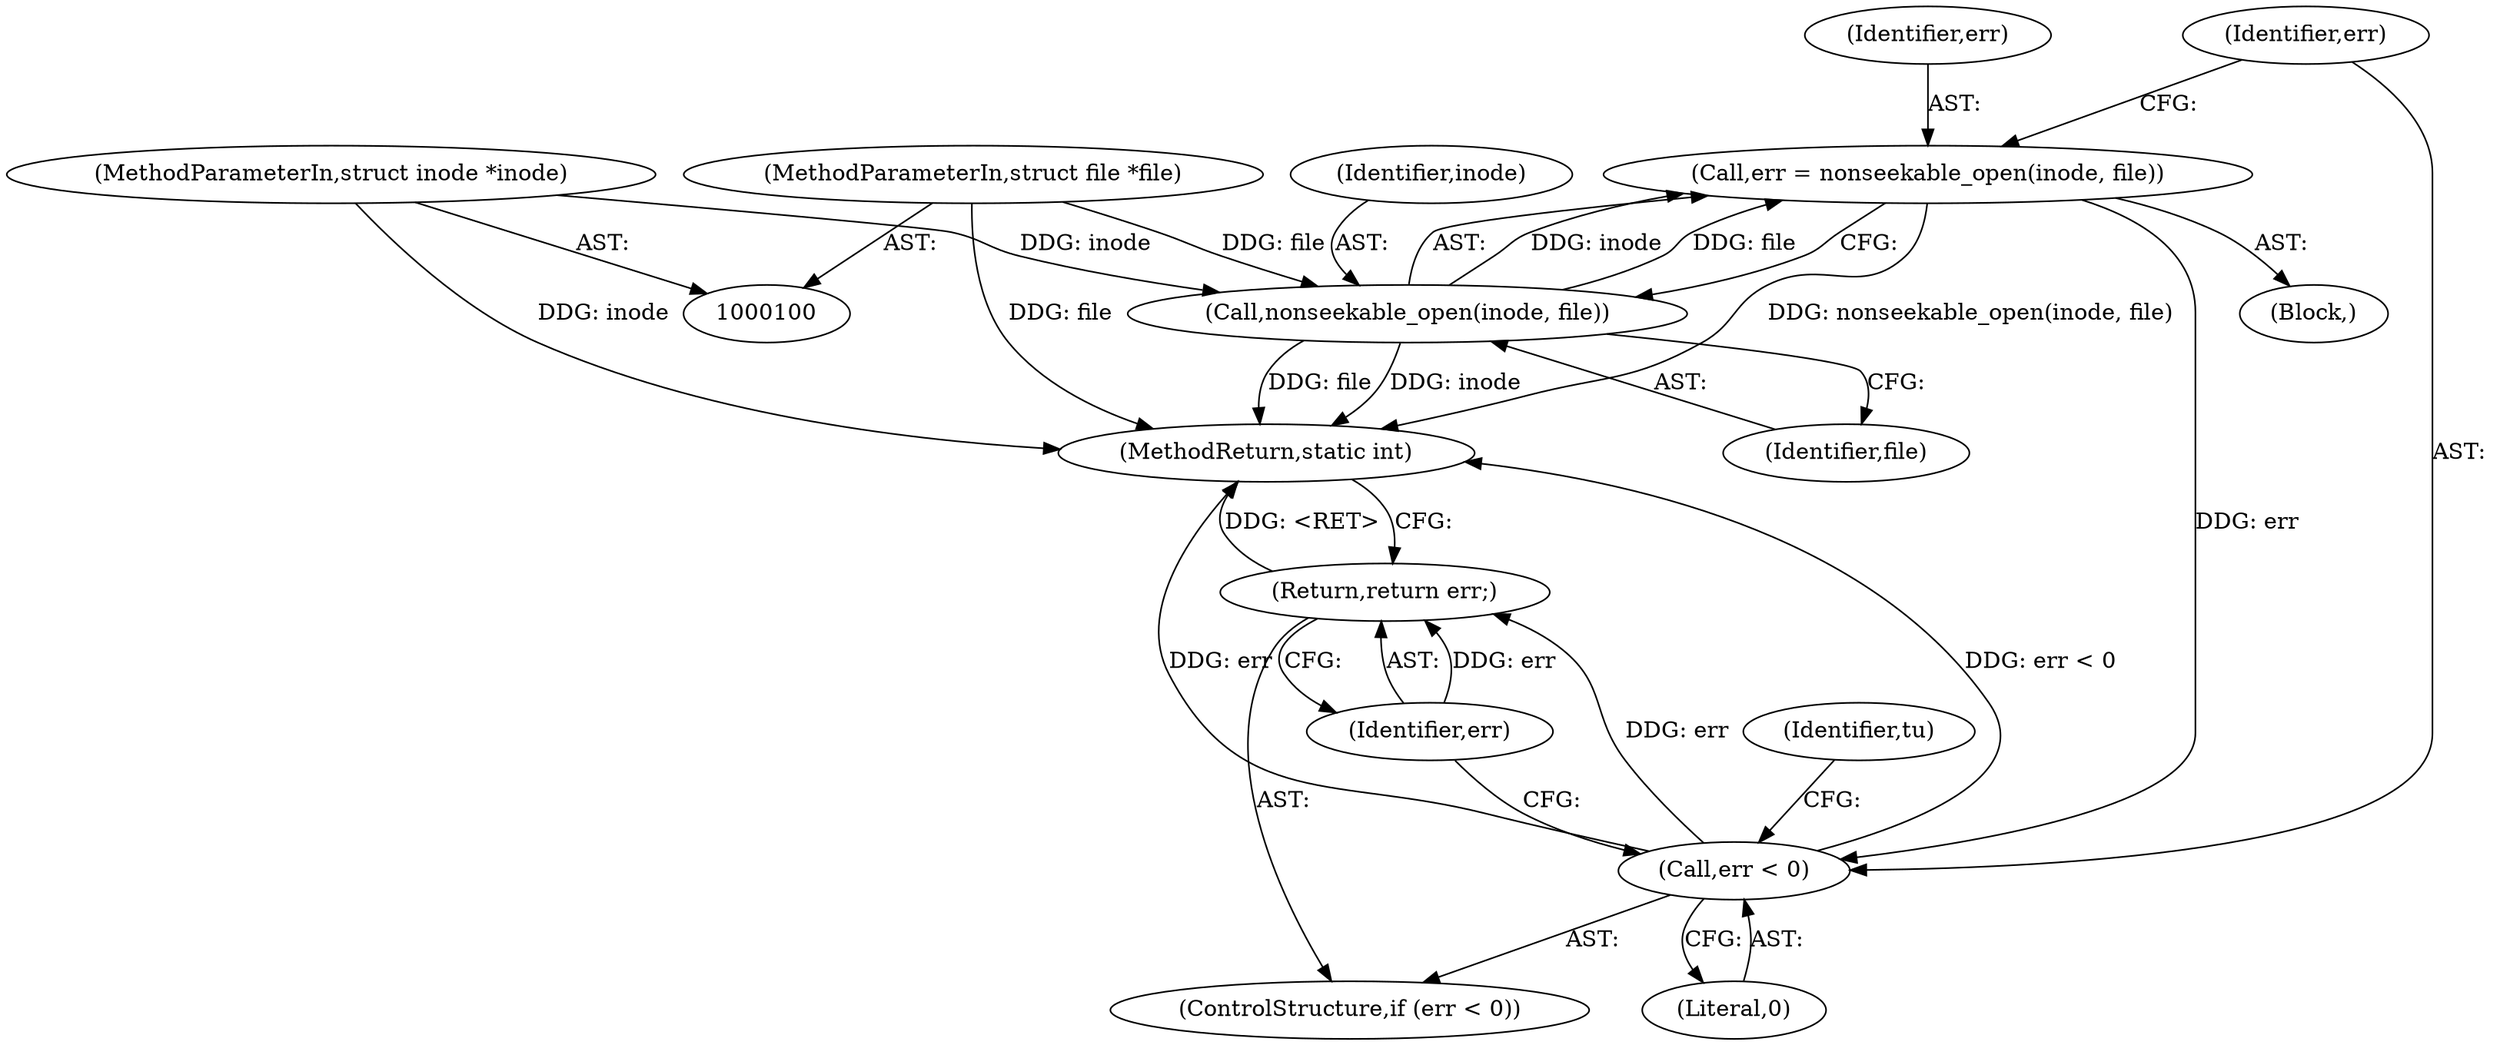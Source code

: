 digraph "0_linux_af368027a49a751d6ff4ee9e3f9961f35bb4fede_0@API" {
"1000106" [label="(Call,err = nonseekable_open(inode, file))"];
"1000108" [label="(Call,nonseekable_open(inode, file))"];
"1000101" [label="(MethodParameterIn,struct inode *inode)"];
"1000102" [label="(MethodParameterIn,struct file *file)"];
"1000112" [label="(Call,err < 0)"];
"1000115" [label="(Return,return err;)"];
"1000109" [label="(Identifier,inode)"];
"1000113" [label="(Identifier,err)"];
"1000101" [label="(MethodParameterIn,struct inode *inode)"];
"1000111" [label="(ControlStructure,if (err < 0))"];
"1000115" [label="(Return,return err;)"];
"1000118" [label="(Identifier,tu)"];
"1000110" [label="(Identifier,file)"];
"1000102" [label="(MethodParameterIn,struct file *file)"];
"1000108" [label="(Call,nonseekable_open(inode, file))"];
"1000112" [label="(Call,err < 0)"];
"1000103" [label="(Block,)"];
"1000187" [label="(MethodReturn,static int)"];
"1000106" [label="(Call,err = nonseekable_open(inode, file))"];
"1000116" [label="(Identifier,err)"];
"1000114" [label="(Literal,0)"];
"1000107" [label="(Identifier,err)"];
"1000106" -> "1000103"  [label="AST: "];
"1000106" -> "1000108"  [label="CFG: "];
"1000107" -> "1000106"  [label="AST: "];
"1000108" -> "1000106"  [label="AST: "];
"1000113" -> "1000106"  [label="CFG: "];
"1000106" -> "1000187"  [label="DDG: nonseekable_open(inode, file)"];
"1000108" -> "1000106"  [label="DDG: inode"];
"1000108" -> "1000106"  [label="DDG: file"];
"1000106" -> "1000112"  [label="DDG: err"];
"1000108" -> "1000110"  [label="CFG: "];
"1000109" -> "1000108"  [label="AST: "];
"1000110" -> "1000108"  [label="AST: "];
"1000108" -> "1000187"  [label="DDG: file"];
"1000108" -> "1000187"  [label="DDG: inode"];
"1000101" -> "1000108"  [label="DDG: inode"];
"1000102" -> "1000108"  [label="DDG: file"];
"1000101" -> "1000100"  [label="AST: "];
"1000101" -> "1000187"  [label="DDG: inode"];
"1000102" -> "1000100"  [label="AST: "];
"1000102" -> "1000187"  [label="DDG: file"];
"1000112" -> "1000111"  [label="AST: "];
"1000112" -> "1000114"  [label="CFG: "];
"1000113" -> "1000112"  [label="AST: "];
"1000114" -> "1000112"  [label="AST: "];
"1000116" -> "1000112"  [label="CFG: "];
"1000118" -> "1000112"  [label="CFG: "];
"1000112" -> "1000187"  [label="DDG: err < 0"];
"1000112" -> "1000187"  [label="DDG: err"];
"1000112" -> "1000115"  [label="DDG: err"];
"1000115" -> "1000111"  [label="AST: "];
"1000115" -> "1000116"  [label="CFG: "];
"1000116" -> "1000115"  [label="AST: "];
"1000187" -> "1000115"  [label="CFG: "];
"1000115" -> "1000187"  [label="DDG: <RET>"];
"1000116" -> "1000115"  [label="DDG: err"];
}
